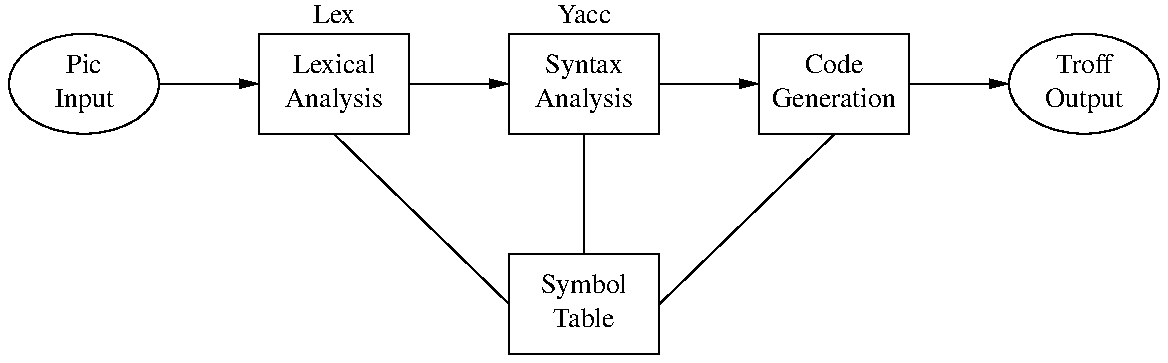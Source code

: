 .PS
ellipse "Pic" "Input"
arrow
B1: box "Lexical" "Analysis"
arrow
B2: box "Syntax" "Analysis"
arrow
B3: box "Code" "Generation"
arrow
ellipse "Troff" "Output"
line down .6 from B2.s
B4: box "Symbol" "Table"
line from B1.s to B4.w
line from B3.s to B4.e
"Lex" at B1.n above
"Yacc" at B2.n above
.PE
